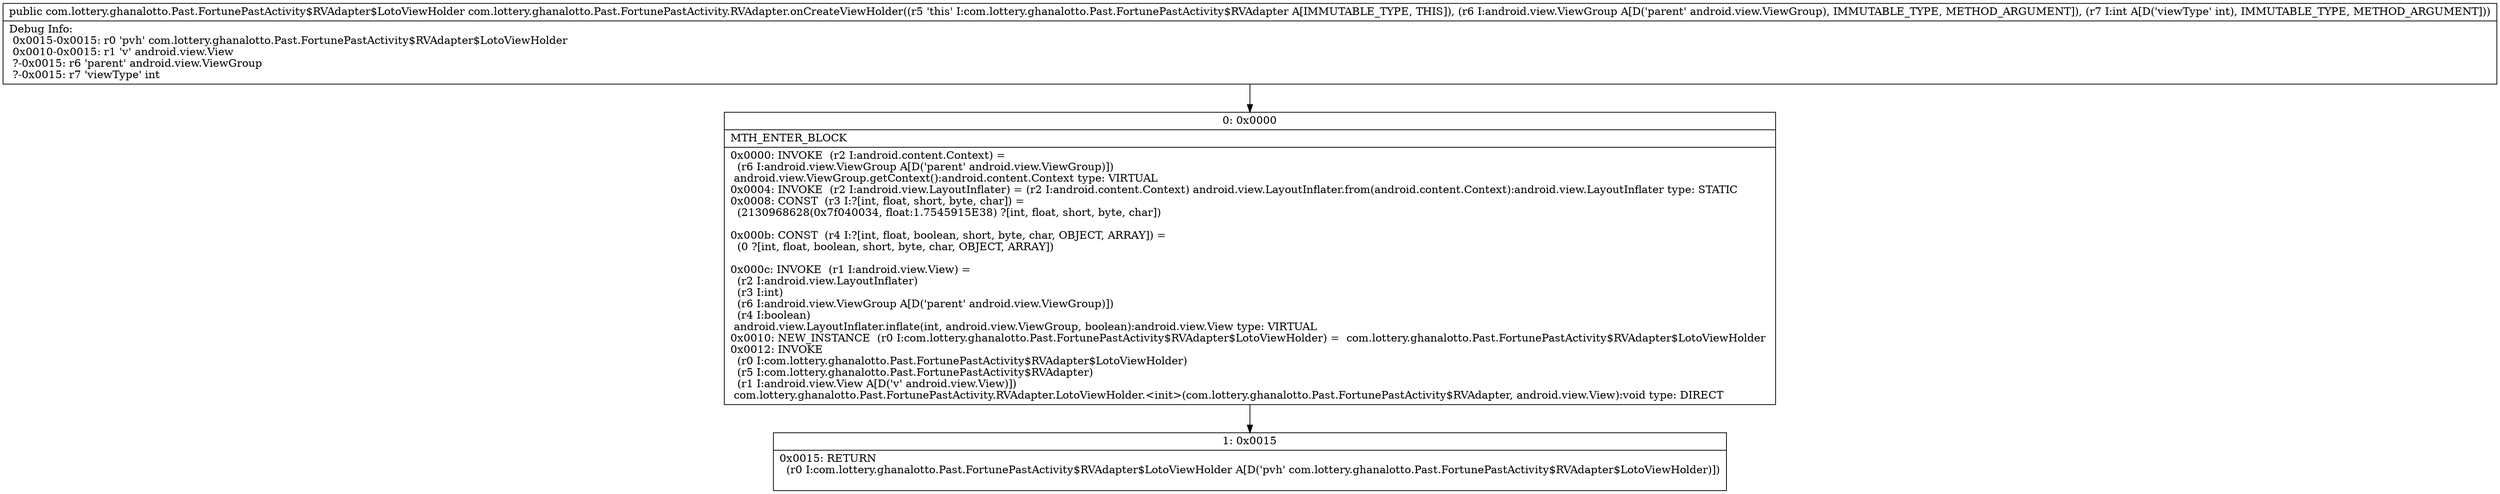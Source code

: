 digraph "CFG forcom.lottery.ghanalotto.Past.FortunePastActivity.RVAdapter.onCreateViewHolder(Landroid\/view\/ViewGroup;I)Lcom\/lottery\/ghanalotto\/Past\/FortunePastActivity$RVAdapter$LotoViewHolder;" {
Node_0 [shape=record,label="{0\:\ 0x0000|MTH_ENTER_BLOCK\l|0x0000: INVOKE  (r2 I:android.content.Context) = \l  (r6 I:android.view.ViewGroup A[D('parent' android.view.ViewGroup)])\l android.view.ViewGroup.getContext():android.content.Context type: VIRTUAL \l0x0004: INVOKE  (r2 I:android.view.LayoutInflater) = (r2 I:android.content.Context) android.view.LayoutInflater.from(android.content.Context):android.view.LayoutInflater type: STATIC \l0x0008: CONST  (r3 I:?[int, float, short, byte, char]) = \l  (2130968628(0x7f040034, float:1.7545915E38) ?[int, float, short, byte, char])\l \l0x000b: CONST  (r4 I:?[int, float, boolean, short, byte, char, OBJECT, ARRAY]) = \l  (0 ?[int, float, boolean, short, byte, char, OBJECT, ARRAY])\l \l0x000c: INVOKE  (r1 I:android.view.View) = \l  (r2 I:android.view.LayoutInflater)\l  (r3 I:int)\l  (r6 I:android.view.ViewGroup A[D('parent' android.view.ViewGroup)])\l  (r4 I:boolean)\l android.view.LayoutInflater.inflate(int, android.view.ViewGroup, boolean):android.view.View type: VIRTUAL \l0x0010: NEW_INSTANCE  (r0 I:com.lottery.ghanalotto.Past.FortunePastActivity$RVAdapter$LotoViewHolder) =  com.lottery.ghanalotto.Past.FortunePastActivity$RVAdapter$LotoViewHolder \l0x0012: INVOKE  \l  (r0 I:com.lottery.ghanalotto.Past.FortunePastActivity$RVAdapter$LotoViewHolder)\l  (r5 I:com.lottery.ghanalotto.Past.FortunePastActivity$RVAdapter)\l  (r1 I:android.view.View A[D('v' android.view.View)])\l com.lottery.ghanalotto.Past.FortunePastActivity.RVAdapter.LotoViewHolder.\<init\>(com.lottery.ghanalotto.Past.FortunePastActivity$RVAdapter, android.view.View):void type: DIRECT \l}"];
Node_1 [shape=record,label="{1\:\ 0x0015|0x0015: RETURN  \l  (r0 I:com.lottery.ghanalotto.Past.FortunePastActivity$RVAdapter$LotoViewHolder A[D('pvh' com.lottery.ghanalotto.Past.FortunePastActivity$RVAdapter$LotoViewHolder)])\l \l}"];
MethodNode[shape=record,label="{public com.lottery.ghanalotto.Past.FortunePastActivity$RVAdapter$LotoViewHolder com.lottery.ghanalotto.Past.FortunePastActivity.RVAdapter.onCreateViewHolder((r5 'this' I:com.lottery.ghanalotto.Past.FortunePastActivity$RVAdapter A[IMMUTABLE_TYPE, THIS]), (r6 I:android.view.ViewGroup A[D('parent' android.view.ViewGroup), IMMUTABLE_TYPE, METHOD_ARGUMENT]), (r7 I:int A[D('viewType' int), IMMUTABLE_TYPE, METHOD_ARGUMENT]))  | Debug Info:\l  0x0015\-0x0015: r0 'pvh' com.lottery.ghanalotto.Past.FortunePastActivity$RVAdapter$LotoViewHolder\l  0x0010\-0x0015: r1 'v' android.view.View\l  ?\-0x0015: r6 'parent' android.view.ViewGroup\l  ?\-0x0015: r7 'viewType' int\l}"];
MethodNode -> Node_0;
Node_0 -> Node_1;
}

